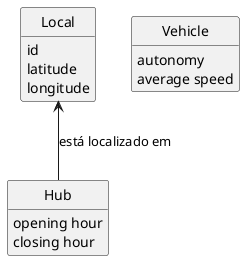@startuml
skinparam packageStyle rectangle

skinparam classAttributeIconSize 0
hide circle
hide methods

class Local{
id
latitude
longitude
}

class Hub{
opening hour
closing hour
}

class Vehicle{
autonomy
average speed
}

Local <-- Hub: está localizado em

@enduml
